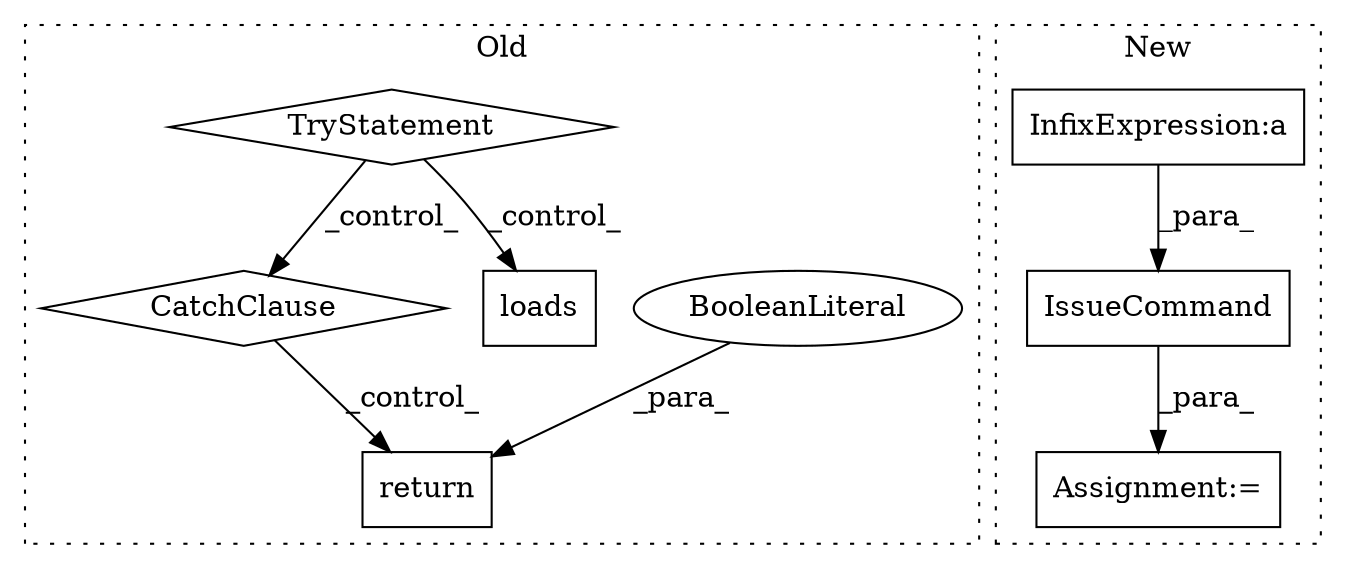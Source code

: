 digraph G {
subgraph cluster0 {
1 [label="return" a="41" s="4523" l="7" shape="box"];
4 [label="BooleanLiteral" a="9" s="4530" l="5" shape="ellipse"];
6 [label="CatchClause" a="12" s="4480,4513" l="11,2" shape="diamond"];
7 [label="TryStatement" a="54" s="4441" l="4" shape="diamond"];
8 [label="loads" a="32" s="4458,4470" l="6,1" shape="box"];
label = "Old";
style="dotted";
}
subgraph cluster1 {
2 [label="IssueCommand" a="32" s="4348,4469" l="13,1" shape="box"];
3 [label="Assignment:=" a="7" s="4338" l="2" shape="box"];
5 [label="InfixExpression:a" a="27" s="4437" l="3" shape="box"];
label = "New";
style="dotted";
}
2 -> 3 [label="_para_"];
4 -> 1 [label="_para_"];
5 -> 2 [label="_para_"];
6 -> 1 [label="_control_"];
7 -> 6 [label="_control_"];
7 -> 8 [label="_control_"];
}